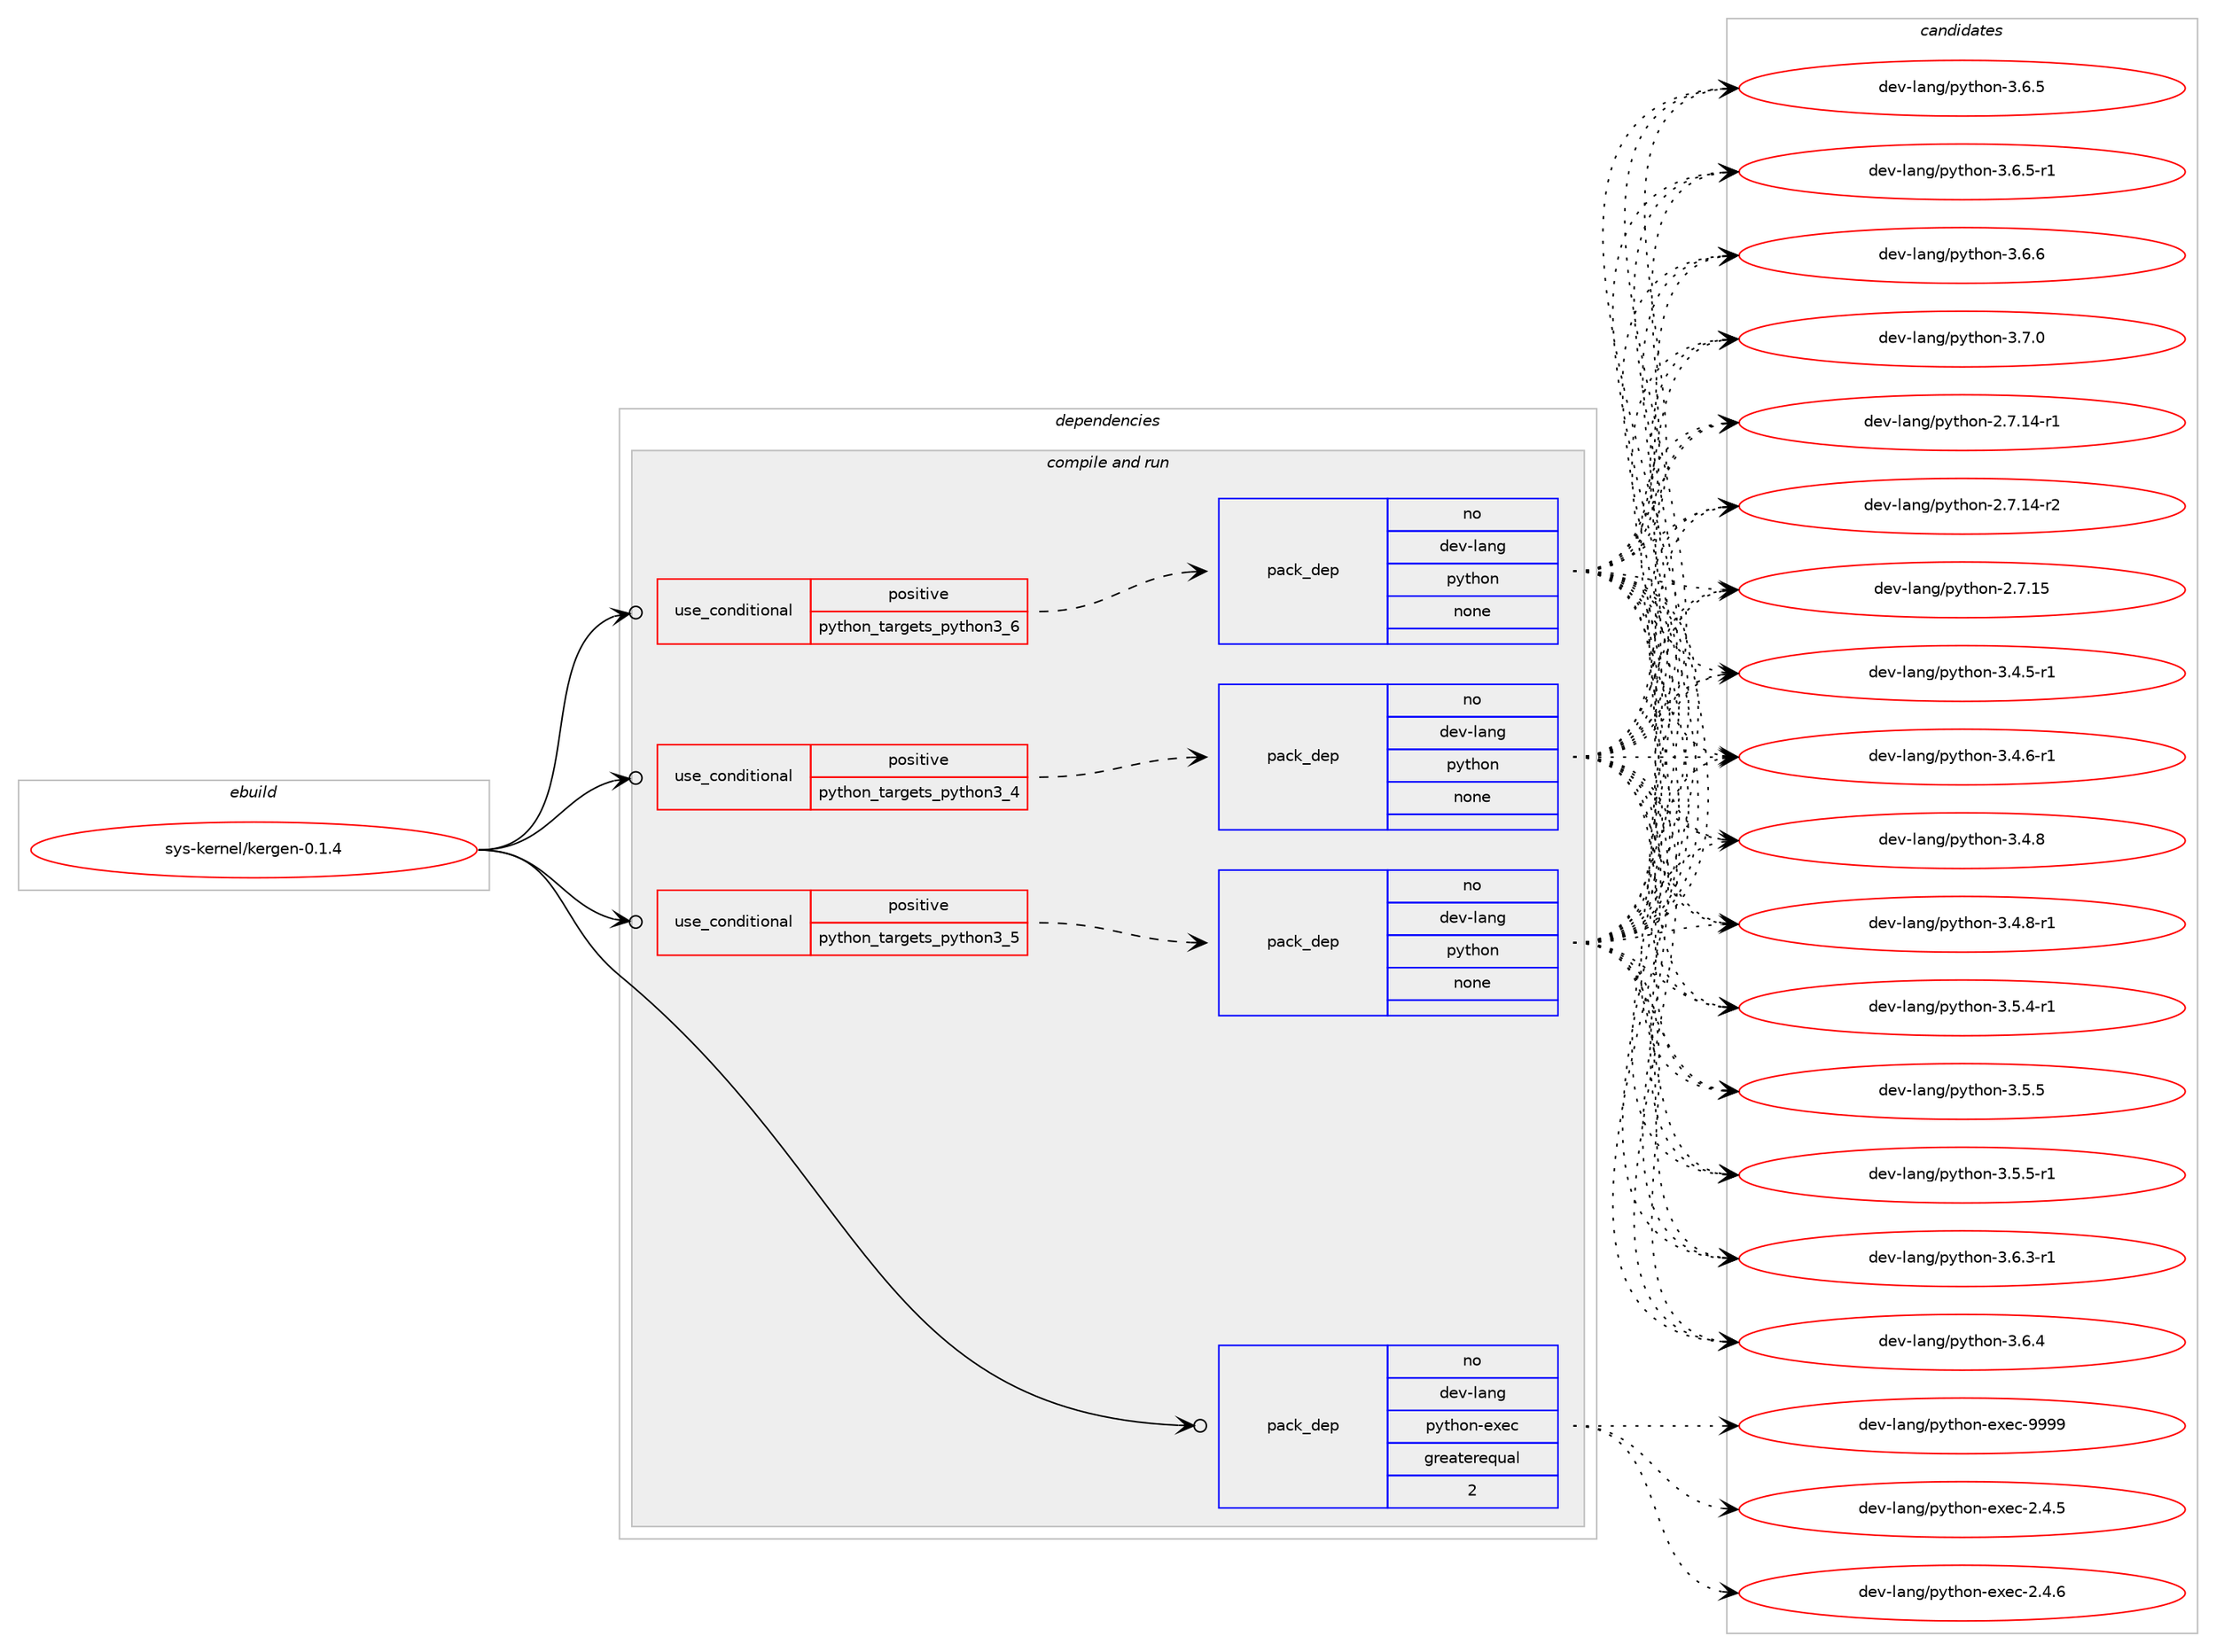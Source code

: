 digraph prolog {

# *************
# Graph options
# *************

newrank=true;
concentrate=true;
compound=true;
graph [rankdir=LR,fontname=Helvetica,fontsize=10,ranksep=1.5];#, ranksep=2.5, nodesep=0.2];
edge  [arrowhead=vee];
node  [fontname=Helvetica,fontsize=10];

# **********
# The ebuild
# **********

subgraph cluster_leftcol {
color=gray;
rank=same;
label=<<i>ebuild</i>>;
id [label="sys-kernel/kergen-0.1.4", color=red, width=4, href="../sys-kernel/kergen-0.1.4.svg"];
}

# ****************
# The dependencies
# ****************

subgraph cluster_midcol {
color=gray;
label=<<i>dependencies</i>>;
subgraph cluster_compile {
fillcolor="#eeeeee";
style=filled;
label=<<i>compile</i>>;
}
subgraph cluster_compileandrun {
fillcolor="#eeeeee";
style=filled;
label=<<i>compile and run</i>>;
subgraph cond1617 {
dependency7731 [label=<<TABLE BORDER="0" CELLBORDER="1" CELLSPACING="0" CELLPADDING="4"><TR><TD ROWSPAN="3" CELLPADDING="10">use_conditional</TD></TR><TR><TD>positive</TD></TR><TR><TD>python_targets_python3_4</TD></TR></TABLE>>, shape=none, color=red];
subgraph pack6026 {
dependency7732 [label=<<TABLE BORDER="0" CELLBORDER="1" CELLSPACING="0" CELLPADDING="4" WIDTH="220"><TR><TD ROWSPAN="6" CELLPADDING="30">pack_dep</TD></TR><TR><TD WIDTH="110">no</TD></TR><TR><TD>dev-lang</TD></TR><TR><TD>python</TD></TR><TR><TD>none</TD></TR><TR><TD></TD></TR></TABLE>>, shape=none, color=blue];
}
dependency7731:e -> dependency7732:w [weight=20,style="dashed",arrowhead="vee"];
}
id:e -> dependency7731:w [weight=20,style="solid",arrowhead="odotvee"];
subgraph cond1618 {
dependency7733 [label=<<TABLE BORDER="0" CELLBORDER="1" CELLSPACING="0" CELLPADDING="4"><TR><TD ROWSPAN="3" CELLPADDING="10">use_conditional</TD></TR><TR><TD>positive</TD></TR><TR><TD>python_targets_python3_5</TD></TR></TABLE>>, shape=none, color=red];
subgraph pack6027 {
dependency7734 [label=<<TABLE BORDER="0" CELLBORDER="1" CELLSPACING="0" CELLPADDING="4" WIDTH="220"><TR><TD ROWSPAN="6" CELLPADDING="30">pack_dep</TD></TR><TR><TD WIDTH="110">no</TD></TR><TR><TD>dev-lang</TD></TR><TR><TD>python</TD></TR><TR><TD>none</TD></TR><TR><TD></TD></TR></TABLE>>, shape=none, color=blue];
}
dependency7733:e -> dependency7734:w [weight=20,style="dashed",arrowhead="vee"];
}
id:e -> dependency7733:w [weight=20,style="solid",arrowhead="odotvee"];
subgraph cond1619 {
dependency7735 [label=<<TABLE BORDER="0" CELLBORDER="1" CELLSPACING="0" CELLPADDING="4"><TR><TD ROWSPAN="3" CELLPADDING="10">use_conditional</TD></TR><TR><TD>positive</TD></TR><TR><TD>python_targets_python3_6</TD></TR></TABLE>>, shape=none, color=red];
subgraph pack6028 {
dependency7736 [label=<<TABLE BORDER="0" CELLBORDER="1" CELLSPACING="0" CELLPADDING="4" WIDTH="220"><TR><TD ROWSPAN="6" CELLPADDING="30">pack_dep</TD></TR><TR><TD WIDTH="110">no</TD></TR><TR><TD>dev-lang</TD></TR><TR><TD>python</TD></TR><TR><TD>none</TD></TR><TR><TD></TD></TR></TABLE>>, shape=none, color=blue];
}
dependency7735:e -> dependency7736:w [weight=20,style="dashed",arrowhead="vee"];
}
id:e -> dependency7735:w [weight=20,style="solid",arrowhead="odotvee"];
subgraph pack6029 {
dependency7737 [label=<<TABLE BORDER="0" CELLBORDER="1" CELLSPACING="0" CELLPADDING="4" WIDTH="220"><TR><TD ROWSPAN="6" CELLPADDING="30">pack_dep</TD></TR><TR><TD WIDTH="110">no</TD></TR><TR><TD>dev-lang</TD></TR><TR><TD>python-exec</TD></TR><TR><TD>greaterequal</TD></TR><TR><TD>2</TD></TR></TABLE>>, shape=none, color=blue];
}
id:e -> dependency7737:w [weight=20,style="solid",arrowhead="odotvee"];
}
subgraph cluster_run {
fillcolor="#eeeeee";
style=filled;
label=<<i>run</i>>;
}
}

# **************
# The candidates
# **************

subgraph cluster_choices {
rank=same;
color=gray;
label=<<i>candidates</i>>;

subgraph choice6026 {
color=black;
nodesep=1;
choice100101118451089711010347112121116104111110455046554649524511449 [label="dev-lang/python-2.7.14-r1", color=red, width=4,href="../dev-lang/python-2.7.14-r1.svg"];
choice100101118451089711010347112121116104111110455046554649524511450 [label="dev-lang/python-2.7.14-r2", color=red, width=4,href="../dev-lang/python-2.7.14-r2.svg"];
choice10010111845108971101034711212111610411111045504655464953 [label="dev-lang/python-2.7.15", color=red, width=4,href="../dev-lang/python-2.7.15.svg"];
choice1001011184510897110103471121211161041111104551465246534511449 [label="dev-lang/python-3.4.5-r1", color=red, width=4,href="../dev-lang/python-3.4.5-r1.svg"];
choice1001011184510897110103471121211161041111104551465246544511449 [label="dev-lang/python-3.4.6-r1", color=red, width=4,href="../dev-lang/python-3.4.6-r1.svg"];
choice100101118451089711010347112121116104111110455146524656 [label="dev-lang/python-3.4.8", color=red, width=4,href="../dev-lang/python-3.4.8.svg"];
choice1001011184510897110103471121211161041111104551465246564511449 [label="dev-lang/python-3.4.8-r1", color=red, width=4,href="../dev-lang/python-3.4.8-r1.svg"];
choice1001011184510897110103471121211161041111104551465346524511449 [label="dev-lang/python-3.5.4-r1", color=red, width=4,href="../dev-lang/python-3.5.4-r1.svg"];
choice100101118451089711010347112121116104111110455146534653 [label="dev-lang/python-3.5.5", color=red, width=4,href="../dev-lang/python-3.5.5.svg"];
choice1001011184510897110103471121211161041111104551465346534511449 [label="dev-lang/python-3.5.5-r1", color=red, width=4,href="../dev-lang/python-3.5.5-r1.svg"];
choice1001011184510897110103471121211161041111104551465446514511449 [label="dev-lang/python-3.6.3-r1", color=red, width=4,href="../dev-lang/python-3.6.3-r1.svg"];
choice100101118451089711010347112121116104111110455146544652 [label="dev-lang/python-3.6.4", color=red, width=4,href="../dev-lang/python-3.6.4.svg"];
choice100101118451089711010347112121116104111110455146544653 [label="dev-lang/python-3.6.5", color=red, width=4,href="../dev-lang/python-3.6.5.svg"];
choice1001011184510897110103471121211161041111104551465446534511449 [label="dev-lang/python-3.6.5-r1", color=red, width=4,href="../dev-lang/python-3.6.5-r1.svg"];
choice100101118451089711010347112121116104111110455146544654 [label="dev-lang/python-3.6.6", color=red, width=4,href="../dev-lang/python-3.6.6.svg"];
choice100101118451089711010347112121116104111110455146554648 [label="dev-lang/python-3.7.0", color=red, width=4,href="../dev-lang/python-3.7.0.svg"];
dependency7732:e -> choice100101118451089711010347112121116104111110455046554649524511449:w [style=dotted,weight="100"];
dependency7732:e -> choice100101118451089711010347112121116104111110455046554649524511450:w [style=dotted,weight="100"];
dependency7732:e -> choice10010111845108971101034711212111610411111045504655464953:w [style=dotted,weight="100"];
dependency7732:e -> choice1001011184510897110103471121211161041111104551465246534511449:w [style=dotted,weight="100"];
dependency7732:e -> choice1001011184510897110103471121211161041111104551465246544511449:w [style=dotted,weight="100"];
dependency7732:e -> choice100101118451089711010347112121116104111110455146524656:w [style=dotted,weight="100"];
dependency7732:e -> choice1001011184510897110103471121211161041111104551465246564511449:w [style=dotted,weight="100"];
dependency7732:e -> choice1001011184510897110103471121211161041111104551465346524511449:w [style=dotted,weight="100"];
dependency7732:e -> choice100101118451089711010347112121116104111110455146534653:w [style=dotted,weight="100"];
dependency7732:e -> choice1001011184510897110103471121211161041111104551465346534511449:w [style=dotted,weight="100"];
dependency7732:e -> choice1001011184510897110103471121211161041111104551465446514511449:w [style=dotted,weight="100"];
dependency7732:e -> choice100101118451089711010347112121116104111110455146544652:w [style=dotted,weight="100"];
dependency7732:e -> choice100101118451089711010347112121116104111110455146544653:w [style=dotted,weight="100"];
dependency7732:e -> choice1001011184510897110103471121211161041111104551465446534511449:w [style=dotted,weight="100"];
dependency7732:e -> choice100101118451089711010347112121116104111110455146544654:w [style=dotted,weight="100"];
dependency7732:e -> choice100101118451089711010347112121116104111110455146554648:w [style=dotted,weight="100"];
}
subgraph choice6027 {
color=black;
nodesep=1;
choice100101118451089711010347112121116104111110455046554649524511449 [label="dev-lang/python-2.7.14-r1", color=red, width=4,href="../dev-lang/python-2.7.14-r1.svg"];
choice100101118451089711010347112121116104111110455046554649524511450 [label="dev-lang/python-2.7.14-r2", color=red, width=4,href="../dev-lang/python-2.7.14-r2.svg"];
choice10010111845108971101034711212111610411111045504655464953 [label="dev-lang/python-2.7.15", color=red, width=4,href="../dev-lang/python-2.7.15.svg"];
choice1001011184510897110103471121211161041111104551465246534511449 [label="dev-lang/python-3.4.5-r1", color=red, width=4,href="../dev-lang/python-3.4.5-r1.svg"];
choice1001011184510897110103471121211161041111104551465246544511449 [label="dev-lang/python-3.4.6-r1", color=red, width=4,href="../dev-lang/python-3.4.6-r1.svg"];
choice100101118451089711010347112121116104111110455146524656 [label="dev-lang/python-3.4.8", color=red, width=4,href="../dev-lang/python-3.4.8.svg"];
choice1001011184510897110103471121211161041111104551465246564511449 [label="dev-lang/python-3.4.8-r1", color=red, width=4,href="../dev-lang/python-3.4.8-r1.svg"];
choice1001011184510897110103471121211161041111104551465346524511449 [label="dev-lang/python-3.5.4-r1", color=red, width=4,href="../dev-lang/python-3.5.4-r1.svg"];
choice100101118451089711010347112121116104111110455146534653 [label="dev-lang/python-3.5.5", color=red, width=4,href="../dev-lang/python-3.5.5.svg"];
choice1001011184510897110103471121211161041111104551465346534511449 [label="dev-lang/python-3.5.5-r1", color=red, width=4,href="../dev-lang/python-3.5.5-r1.svg"];
choice1001011184510897110103471121211161041111104551465446514511449 [label="dev-lang/python-3.6.3-r1", color=red, width=4,href="../dev-lang/python-3.6.3-r1.svg"];
choice100101118451089711010347112121116104111110455146544652 [label="dev-lang/python-3.6.4", color=red, width=4,href="../dev-lang/python-3.6.4.svg"];
choice100101118451089711010347112121116104111110455146544653 [label="dev-lang/python-3.6.5", color=red, width=4,href="../dev-lang/python-3.6.5.svg"];
choice1001011184510897110103471121211161041111104551465446534511449 [label="dev-lang/python-3.6.5-r1", color=red, width=4,href="../dev-lang/python-3.6.5-r1.svg"];
choice100101118451089711010347112121116104111110455146544654 [label="dev-lang/python-3.6.6", color=red, width=4,href="../dev-lang/python-3.6.6.svg"];
choice100101118451089711010347112121116104111110455146554648 [label="dev-lang/python-3.7.0", color=red, width=4,href="../dev-lang/python-3.7.0.svg"];
dependency7734:e -> choice100101118451089711010347112121116104111110455046554649524511449:w [style=dotted,weight="100"];
dependency7734:e -> choice100101118451089711010347112121116104111110455046554649524511450:w [style=dotted,weight="100"];
dependency7734:e -> choice10010111845108971101034711212111610411111045504655464953:w [style=dotted,weight="100"];
dependency7734:e -> choice1001011184510897110103471121211161041111104551465246534511449:w [style=dotted,weight="100"];
dependency7734:e -> choice1001011184510897110103471121211161041111104551465246544511449:w [style=dotted,weight="100"];
dependency7734:e -> choice100101118451089711010347112121116104111110455146524656:w [style=dotted,weight="100"];
dependency7734:e -> choice1001011184510897110103471121211161041111104551465246564511449:w [style=dotted,weight="100"];
dependency7734:e -> choice1001011184510897110103471121211161041111104551465346524511449:w [style=dotted,weight="100"];
dependency7734:e -> choice100101118451089711010347112121116104111110455146534653:w [style=dotted,weight="100"];
dependency7734:e -> choice1001011184510897110103471121211161041111104551465346534511449:w [style=dotted,weight="100"];
dependency7734:e -> choice1001011184510897110103471121211161041111104551465446514511449:w [style=dotted,weight="100"];
dependency7734:e -> choice100101118451089711010347112121116104111110455146544652:w [style=dotted,weight="100"];
dependency7734:e -> choice100101118451089711010347112121116104111110455146544653:w [style=dotted,weight="100"];
dependency7734:e -> choice1001011184510897110103471121211161041111104551465446534511449:w [style=dotted,weight="100"];
dependency7734:e -> choice100101118451089711010347112121116104111110455146544654:w [style=dotted,weight="100"];
dependency7734:e -> choice100101118451089711010347112121116104111110455146554648:w [style=dotted,weight="100"];
}
subgraph choice6028 {
color=black;
nodesep=1;
choice100101118451089711010347112121116104111110455046554649524511449 [label="dev-lang/python-2.7.14-r1", color=red, width=4,href="../dev-lang/python-2.7.14-r1.svg"];
choice100101118451089711010347112121116104111110455046554649524511450 [label="dev-lang/python-2.7.14-r2", color=red, width=4,href="../dev-lang/python-2.7.14-r2.svg"];
choice10010111845108971101034711212111610411111045504655464953 [label="dev-lang/python-2.7.15", color=red, width=4,href="../dev-lang/python-2.7.15.svg"];
choice1001011184510897110103471121211161041111104551465246534511449 [label="dev-lang/python-3.4.5-r1", color=red, width=4,href="../dev-lang/python-3.4.5-r1.svg"];
choice1001011184510897110103471121211161041111104551465246544511449 [label="dev-lang/python-3.4.6-r1", color=red, width=4,href="../dev-lang/python-3.4.6-r1.svg"];
choice100101118451089711010347112121116104111110455146524656 [label="dev-lang/python-3.4.8", color=red, width=4,href="../dev-lang/python-3.4.8.svg"];
choice1001011184510897110103471121211161041111104551465246564511449 [label="dev-lang/python-3.4.8-r1", color=red, width=4,href="../dev-lang/python-3.4.8-r1.svg"];
choice1001011184510897110103471121211161041111104551465346524511449 [label="dev-lang/python-3.5.4-r1", color=red, width=4,href="../dev-lang/python-3.5.4-r1.svg"];
choice100101118451089711010347112121116104111110455146534653 [label="dev-lang/python-3.5.5", color=red, width=4,href="../dev-lang/python-3.5.5.svg"];
choice1001011184510897110103471121211161041111104551465346534511449 [label="dev-lang/python-3.5.5-r1", color=red, width=4,href="../dev-lang/python-3.5.5-r1.svg"];
choice1001011184510897110103471121211161041111104551465446514511449 [label="dev-lang/python-3.6.3-r1", color=red, width=4,href="../dev-lang/python-3.6.3-r1.svg"];
choice100101118451089711010347112121116104111110455146544652 [label="dev-lang/python-3.6.4", color=red, width=4,href="../dev-lang/python-3.6.4.svg"];
choice100101118451089711010347112121116104111110455146544653 [label="dev-lang/python-3.6.5", color=red, width=4,href="../dev-lang/python-3.6.5.svg"];
choice1001011184510897110103471121211161041111104551465446534511449 [label="dev-lang/python-3.6.5-r1", color=red, width=4,href="../dev-lang/python-3.6.5-r1.svg"];
choice100101118451089711010347112121116104111110455146544654 [label="dev-lang/python-3.6.6", color=red, width=4,href="../dev-lang/python-3.6.6.svg"];
choice100101118451089711010347112121116104111110455146554648 [label="dev-lang/python-3.7.0", color=red, width=4,href="../dev-lang/python-3.7.0.svg"];
dependency7736:e -> choice100101118451089711010347112121116104111110455046554649524511449:w [style=dotted,weight="100"];
dependency7736:e -> choice100101118451089711010347112121116104111110455046554649524511450:w [style=dotted,weight="100"];
dependency7736:e -> choice10010111845108971101034711212111610411111045504655464953:w [style=dotted,weight="100"];
dependency7736:e -> choice1001011184510897110103471121211161041111104551465246534511449:w [style=dotted,weight="100"];
dependency7736:e -> choice1001011184510897110103471121211161041111104551465246544511449:w [style=dotted,weight="100"];
dependency7736:e -> choice100101118451089711010347112121116104111110455146524656:w [style=dotted,weight="100"];
dependency7736:e -> choice1001011184510897110103471121211161041111104551465246564511449:w [style=dotted,weight="100"];
dependency7736:e -> choice1001011184510897110103471121211161041111104551465346524511449:w [style=dotted,weight="100"];
dependency7736:e -> choice100101118451089711010347112121116104111110455146534653:w [style=dotted,weight="100"];
dependency7736:e -> choice1001011184510897110103471121211161041111104551465346534511449:w [style=dotted,weight="100"];
dependency7736:e -> choice1001011184510897110103471121211161041111104551465446514511449:w [style=dotted,weight="100"];
dependency7736:e -> choice100101118451089711010347112121116104111110455146544652:w [style=dotted,weight="100"];
dependency7736:e -> choice100101118451089711010347112121116104111110455146544653:w [style=dotted,weight="100"];
dependency7736:e -> choice1001011184510897110103471121211161041111104551465446534511449:w [style=dotted,weight="100"];
dependency7736:e -> choice100101118451089711010347112121116104111110455146544654:w [style=dotted,weight="100"];
dependency7736:e -> choice100101118451089711010347112121116104111110455146554648:w [style=dotted,weight="100"];
}
subgraph choice6029 {
color=black;
nodesep=1;
choice1001011184510897110103471121211161041111104510112010199455046524653 [label="dev-lang/python-exec-2.4.5", color=red, width=4,href="../dev-lang/python-exec-2.4.5.svg"];
choice1001011184510897110103471121211161041111104510112010199455046524654 [label="dev-lang/python-exec-2.4.6", color=red, width=4,href="../dev-lang/python-exec-2.4.6.svg"];
choice10010111845108971101034711212111610411111045101120101994557575757 [label="dev-lang/python-exec-9999", color=red, width=4,href="../dev-lang/python-exec-9999.svg"];
dependency7737:e -> choice1001011184510897110103471121211161041111104510112010199455046524653:w [style=dotted,weight="100"];
dependency7737:e -> choice1001011184510897110103471121211161041111104510112010199455046524654:w [style=dotted,weight="100"];
dependency7737:e -> choice10010111845108971101034711212111610411111045101120101994557575757:w [style=dotted,weight="100"];
}
}

}
